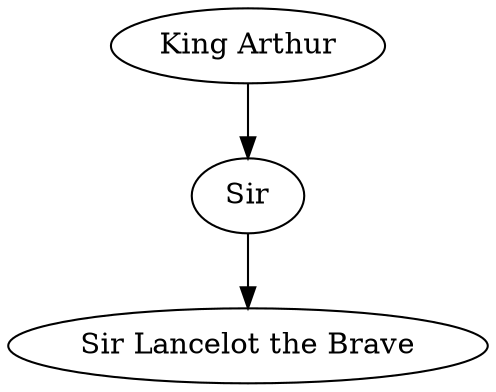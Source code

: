 // The Round Table
digraph {
	A [label="King Arthur"]
	B [label=Sir]
	L [label="Sir Lancelot the Brave"]
	A -> B
	B -> L
}
